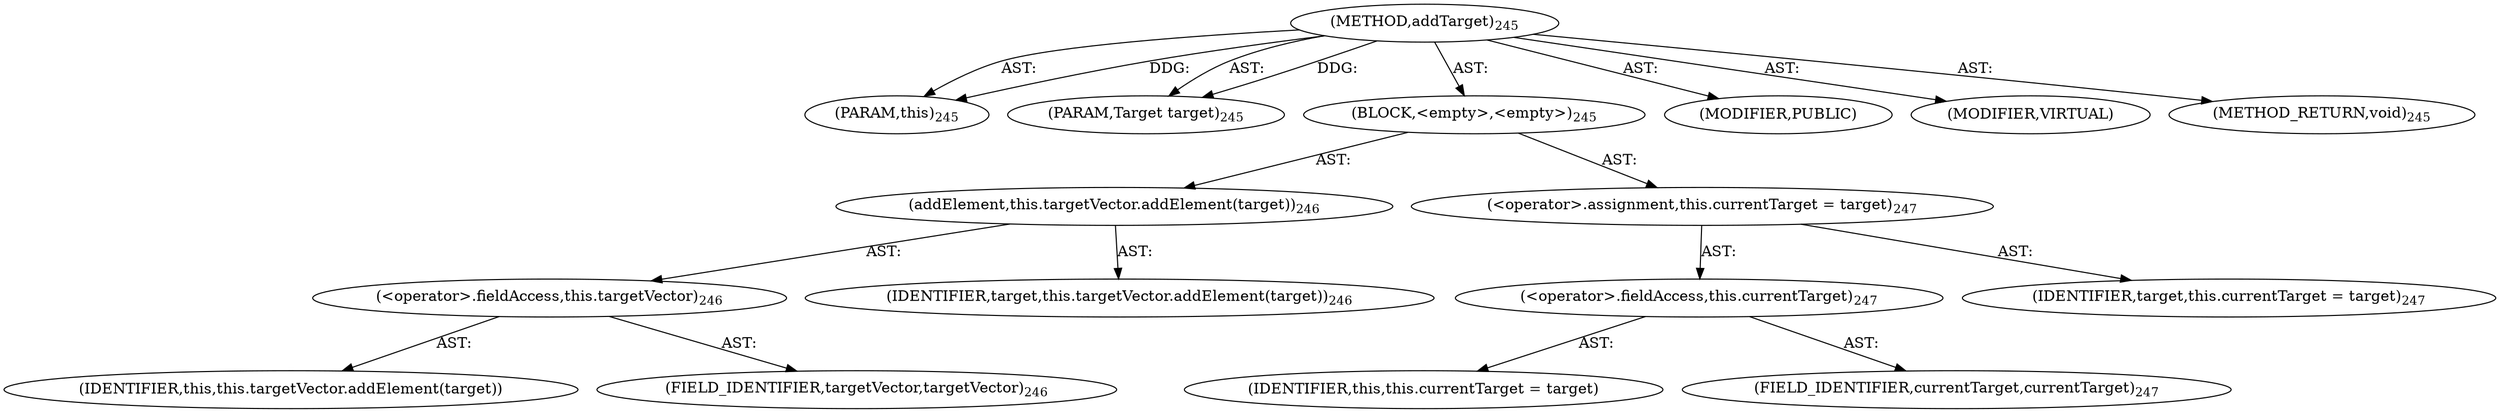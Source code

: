 digraph "addTarget" {  
"111669149708" [label = <(METHOD,addTarget)<SUB>245</SUB>> ]
"115964117012" [label = <(PARAM,this)<SUB>245</SUB>> ]
"115964117013" [label = <(PARAM,Target target)<SUB>245</SUB>> ]
"25769803791" [label = <(BLOCK,&lt;empty&gt;,&lt;empty&gt;)<SUB>245</SUB>> ]
"30064771148" [label = <(addElement,this.targetVector.addElement(target))<SUB>246</SUB>> ]
"30064771149" [label = <(&lt;operator&gt;.fieldAccess,this.targetVector)<SUB>246</SUB>> ]
"68719476780" [label = <(IDENTIFIER,this,this.targetVector.addElement(target))> ]
"55834574882" [label = <(FIELD_IDENTIFIER,targetVector,targetVector)<SUB>246</SUB>> ]
"68719476781" [label = <(IDENTIFIER,target,this.targetVector.addElement(target))<SUB>246</SUB>> ]
"30064771150" [label = <(&lt;operator&gt;.assignment,this.currentTarget = target)<SUB>247</SUB>> ]
"30064771151" [label = <(&lt;operator&gt;.fieldAccess,this.currentTarget)<SUB>247</SUB>> ]
"68719476782" [label = <(IDENTIFIER,this,this.currentTarget = target)> ]
"55834574883" [label = <(FIELD_IDENTIFIER,currentTarget,currentTarget)<SUB>247</SUB>> ]
"68719476783" [label = <(IDENTIFIER,target,this.currentTarget = target)<SUB>247</SUB>> ]
"133143986211" [label = <(MODIFIER,PUBLIC)> ]
"133143986212" [label = <(MODIFIER,VIRTUAL)> ]
"128849018892" [label = <(METHOD_RETURN,void)<SUB>245</SUB>> ]
  "111669149708" -> "115964117012"  [ label = "AST: "] 
  "111669149708" -> "115964117013"  [ label = "AST: "] 
  "111669149708" -> "25769803791"  [ label = "AST: "] 
  "111669149708" -> "133143986211"  [ label = "AST: "] 
  "111669149708" -> "133143986212"  [ label = "AST: "] 
  "111669149708" -> "128849018892"  [ label = "AST: "] 
  "25769803791" -> "30064771148"  [ label = "AST: "] 
  "25769803791" -> "30064771150"  [ label = "AST: "] 
  "30064771148" -> "30064771149"  [ label = "AST: "] 
  "30064771148" -> "68719476781"  [ label = "AST: "] 
  "30064771149" -> "68719476780"  [ label = "AST: "] 
  "30064771149" -> "55834574882"  [ label = "AST: "] 
  "30064771150" -> "30064771151"  [ label = "AST: "] 
  "30064771150" -> "68719476783"  [ label = "AST: "] 
  "30064771151" -> "68719476782"  [ label = "AST: "] 
  "30064771151" -> "55834574883"  [ label = "AST: "] 
  "111669149708" -> "115964117012"  [ label = "DDG: "] 
  "111669149708" -> "115964117013"  [ label = "DDG: "] 
}
